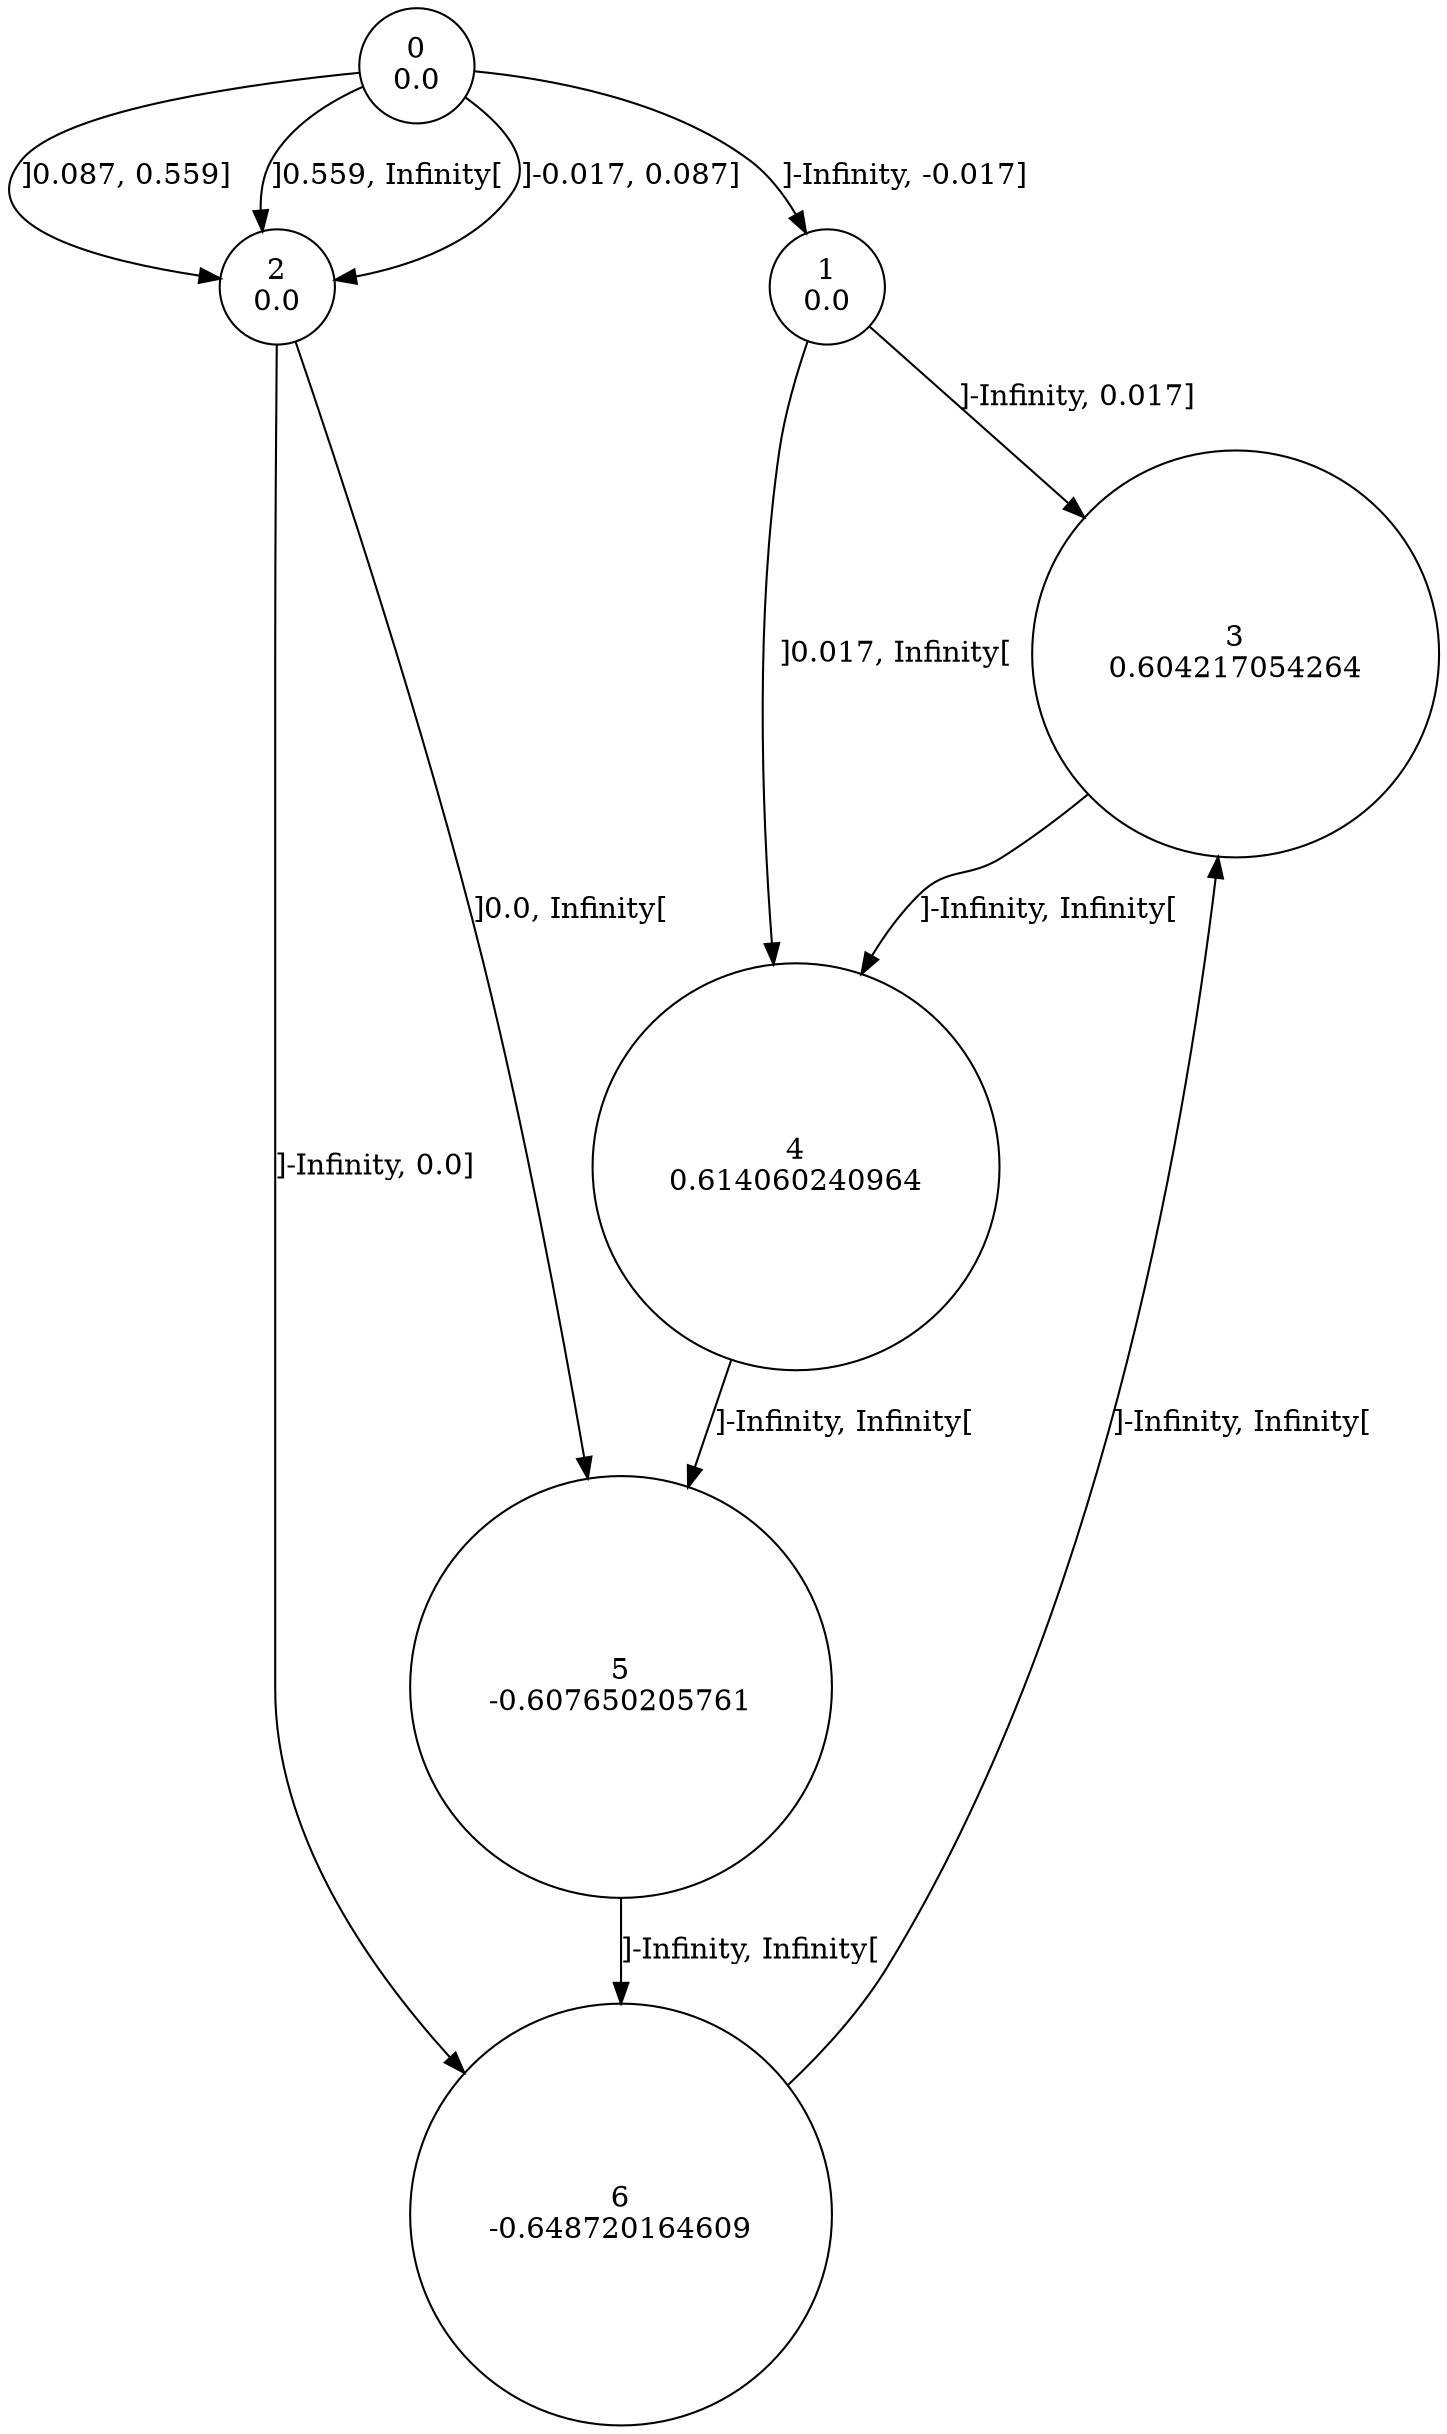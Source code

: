 digraph a {
0 [shape=circle, label="0\n0.0"];
	0 -> 1 [label="]-Infinity, -0.017]"];
	0 -> 2 [label="]-0.017, 0.087]"];
	0 -> 2 [label="]0.087, 0.559]"];
	0 -> 2 [label="]0.559, Infinity["];
1 [shape=circle, label="1\n0.0"];
	1 -> 3 [label="]-Infinity, 0.017]"];
	1 -> 4 [label="]0.017, Infinity["];
2 [shape=circle, label="2\n0.0"];
	2 -> 6 [label="]-Infinity, 0.0]"];
	2 -> 5 [label="]0.0, Infinity["];
3 [shape=circle, label="3\n0.604217054264"];
	3 -> 4 [label="]-Infinity, Infinity["];
4 [shape=circle, label="4\n0.614060240964"];
	4 -> 5 [label="]-Infinity, Infinity["];
5 [shape=circle, label="5\n-0.607650205761"];
	5 -> 6 [label="]-Infinity, Infinity["];
6 [shape=circle, label="6\n-0.648720164609"];
	6 -> 3 [label="]-Infinity, Infinity["];
}